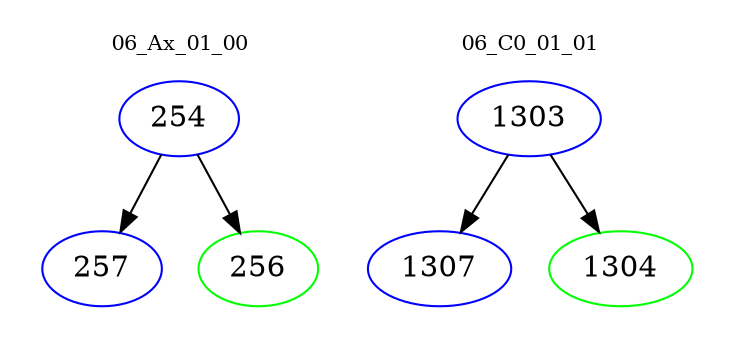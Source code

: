 digraph{
subgraph cluster_0 {
color = white
label = "06_Ax_01_00";
fontsize=10;
T0_254 [label="254", color="blue"]
T0_254 -> T0_257 [color="black"]
T0_257 [label="257", color="blue"]
T0_254 -> T0_256 [color="black"]
T0_256 [label="256", color="green"]
}
subgraph cluster_1 {
color = white
label = "06_C0_01_01";
fontsize=10;
T1_1303 [label="1303", color="blue"]
T1_1303 -> T1_1307 [color="black"]
T1_1307 [label="1307", color="blue"]
T1_1303 -> T1_1304 [color="black"]
T1_1304 [label="1304", color="green"]
}
}
